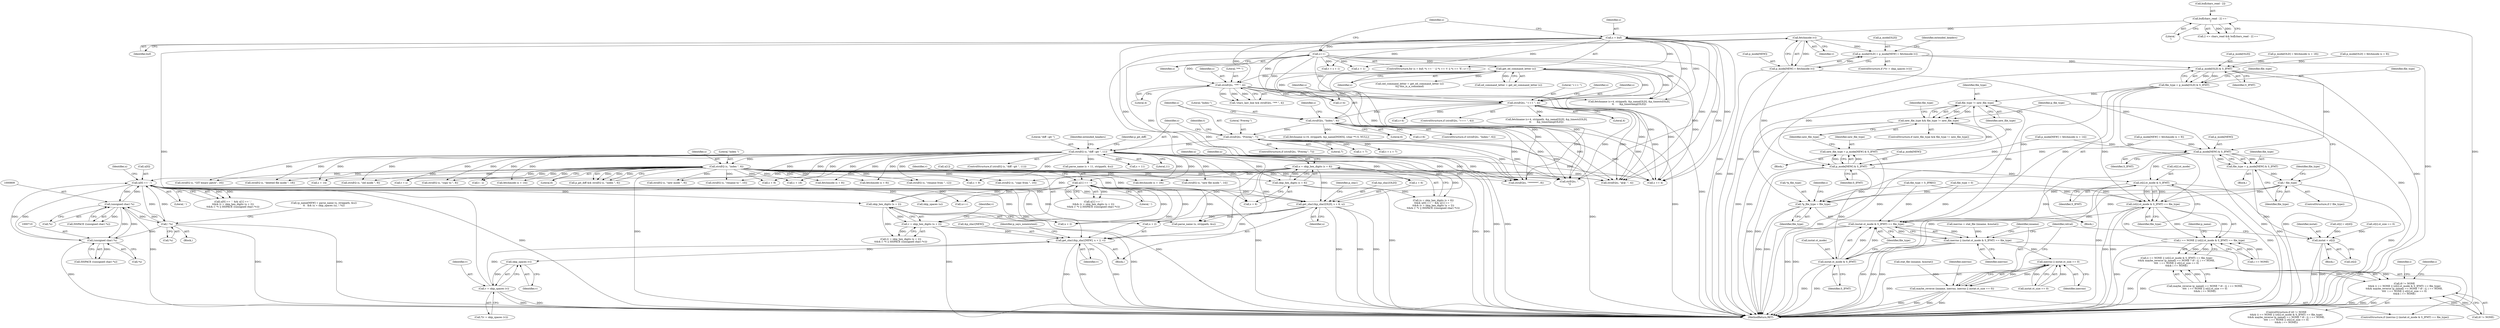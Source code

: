 digraph "0_savannah_f290f48a621867084884bfff87f8093c15195e6a@API" {
"1000951" [label="(Call,fetchmode (v))"];
"1000939" [label="(Call,v = skip_spaces (v))"];
"1000941" [label="(Call,skip_spaces (v))"];
"1000912" [label="(Call,get_sha1(&p_sha1[NEW], u + 2, v))"];
"1000903" [label="(Call,get_sha1(&p_sha1[OLD], s + 6, u))"];
"1000754" [label="(Call,strnEQ (s, \"diff --git \", 11))"];
"1000665" [label="(Call,strnEQ(s, \"Prereq:\", 7))"];
"1000639" [label="(Call,strnEQ(s, \"Index:\", 6))"];
"1000609" [label="(Call,strnEQ(s, \"+++ \", 4))"];
"1000559" [label="(Call,get_ed_command_letter (s))"];
"1000438" [label="(Call,s = buf)"];
"1000430" [label="(Call,buf[chars_read - 2] == '\r')"];
"1000455" [label="(Call,s++)"];
"1000582" [label="(Call,strnEQ(s, \"*** \", 4))"];
"1000859" [label="(Call,strnEQ (s, \"index \", 6))"];
"1000881" [label="(Call,u[1] == '.')"];
"1000868" [label="(Call,u = skip_hex_digits (s + 6))"];
"1000870" [label="(Call,skip_hex_digits (s + 6))"];
"1000875" [label="(Call,u[0] == '.')"];
"1000808" [label="(Call,(unsigned char) *u)"];
"1000709" [label="(Call,(unsigned char) *u)"];
"1000827" [label="(Call,! *u)"];
"1000951" [label="(Call,fetchmode (v))"];
"1000887" [label="(Call,v = skip_hex_digits (u + 2))"];
"1000889" [label="(Call,skip_hex_digits (u + 2))"];
"1000943" [label="(Call,p_mode[OLD] = p_mode[NEW] = fetchmode (v))"];
"1001637" [label="(Call,p_mode[OLD] & S_IFMT)"];
"1001635" [label="(Call,file_type = p_mode[OLD] & S_IFMT)"];
"1001656" [label="(Call,file_type != new_file_type)"];
"1001654" [label="(Call,new_file_type && file_type != new_file_type)"];
"1001677" [label="(Call,*p_file_type = file_type)"];
"1001945" [label="(Call,(st[i].st_mode & S_IFMT) == file_type)"];
"1001941" [label="(Call,i == NONE || (st[i].st_mode & S_IFMT) == file_type)"];
"1001940" [label="(Call,(i == NONE || (st[i].st_mode & S_IFMT) == file_type)\n\t\t&& maybe_reverse (p_name[i == NONE ? i0 : i], i == NONE,\n\t\t\t\t  i == NONE || st[i].st_size == 0)\n\t\t&& i == NONE)"];
"1001936" [label="(Call,i0 != NONE\n\t\t&& (i == NONE || (st[i].st_mode & S_IFMT) == file_type)\n\t\t&& maybe_reverse (p_name[i == NONE ? i0 : i], i == NONE,\n\t\t\t\t  i == NONE || st[i].st_size == 0)\n\t\t&& i == NONE)"];
"1002126" [label="(Call,(instat.st_mode & S_IFMT) == file_type)"];
"1002124" [label="(Call,inerrno || (instat.st_mode & S_IFMT) == file_type)"];
"1002136" [label="(Call,inerrno || instat.st_size == 0)"];
"1002133" [label="(Call,maybe_reverse (inname, inerrno, inerrno || instat.st_size == 0))"];
"1001648" [label="(Call,p_mode[NEW] & S_IFMT)"];
"1001646" [label="(Call,new_file_type = p_mode[NEW] & S_IFMT)"];
"1001946" [label="(Call,st[i].st_mode & S_IFMT)"];
"1002127" [label="(Call,instat.st_mode & S_IFMT)"];
"1002166" [label="(Call,instat = st[i])"];
"1001666" [label="(Call,p_mode[NEW] & S_IFMT)"];
"1001664" [label="(Call,file_type = p_mode[NEW] & S_IFMT)"];
"1001672" [label="(Call,! file_type)"];
"1000947" [label="(Call,p_mode[NEW] = fetchmode (v))"];
"1000871" [label="(Call,s + 6)"];
"1000754" [label="(Call,strnEQ (s, \"diff --git \", 11))"];
"1001663" [label="(Block,)"];
"1001660" [label="(Identifier,file_type)"];
"1001982" [label="(Identifier,i)"];
"1001672" [label="(Call,! file_type)"];
"1000645" [label="(Call,s+6)"];
"1001200" [label="(Call,t - s)"];
"1000913" [label="(Call,&p_sha1[NEW])"];
"1001947" [label="(Call,st[i].st_mode)"];
"1001971" [label="(Call,st[i].st_size == 0)"];
"1000904" [label="(Call,&p_sha1[OLD])"];
"1002166" [label="(Call,instat = st[i])"];
"1001034" [label="(Call,fetchmode (s + 14))"];
"1000641" [label="(Literal,\"Index:\")"];
"1000560" [label="(Identifier,s)"];
"1000989" [label="(Call,fetchmode (s + 9))"];
"1000436" [label="(Literal,'\r')"];
"1000890" [label="(Call,u + 2)"];
"1000857" [label="(Call,p_git_diff && strnEQ (s, \"index \", 6))"];
"1000944" [label="(Call,p_mode[OLD])"];
"1000828" [label="(Call,*u)"];
"1001957" [label="(Identifier,p_name)"];
"1000709" [label="(Call,(unsigned char) *u)"];
"1001050" [label="(Call,strnEQ (s, \"rename from \", 12))"];
"1001643" [label="(Identifier,file_type)"];
"1000556" [label="(Call,(ed_command_letter = get_ed_command_letter (s))\n\t\t|| this_is_a_command)"];
"1001675" [label="(Identifier,file_type)"];
"1001646" [label="(Call,new_file_type = p_mode[NEW] & S_IFMT)"];
"1001118" [label="(Call,strnEQ (s, \"GIT binary patch\", 16))"];
"1000858" [label="(Identifier,p_git_diff)"];
"1002167" [label="(Identifier,instat)"];
"1000444" [label="(Identifier,s)"];
"1000711" [label="(Call,*u)"];
"1000861" [label="(Literal,\"index \")"];
"1000939" [label="(Call,v = skip_spaces (v))"];
"1000583" [label="(Identifier,s)"];
"1000886" [label="(Call,(v = skip_hex_digits (u + 2))\n\t\t&& (! *v || ISSPACE ((unsigned char) *v)))"];
"1001644" [label="(Block,)"];
"1002134" [label="(Identifier,inname)"];
"1002136" [label="(Call,inerrno || instat.st_size == 0)"];
"1001303" [label="(Call,s += 4)"];
"1000753" [label="(ControlStructure,if (strnEQ (s, \"diff --git \", 11)))"];
"1001674" [label="(Call,file_type = S_IFREG)"];
"1000870" [label="(Call,skip_hex_digits (s + 6))"];
"1000877" [label="(Identifier,u)"];
"1001678" [label="(Call,*p_file_type)"];
"1001084" [label="(Call,strnEQ (s, \"copy from \", 10))"];
"1000430" [label="(Call,buf[chars_read - 2] == '\r')"];
"1000902" [label="(Block,)"];
"1001682" [label="(Identifier,i)"];
"1001009" [label="(Call,fetchmode (s + 18))"];
"1000582" [label="(Call,strnEQ(s, \"*** \", 4))"];
"1001652" [label="(Identifier,S_IFMT)"];
"1001635" [label="(Call,file_type = p_mode[OLD] & S_IFMT)"];
"1000456" [label="(Identifier,s)"];
"1001935" [label="(ControlStructure,if (i0 != NONE\n\t\t&& (i == NONE || (st[i].st_mode & S_IFMT) == file_type)\n\t\t&& maybe_reverse (p_name[i == NONE ? i0 : i], i == NONE,\n\t\t\t\t  i == NONE || st[i].st_size == 0)\n\t\t&& i == NONE))"];
"1002138" [label="(Call,instat.st_size == 0)"];
"1001671" [label="(ControlStructure,if (! file_type))"];
"1000584" [label="(Literal,\"*** \")"];
"1001936" [label="(Call,i0 != NONE\n\t\t&& (i == NONE || (st[i].st_mode & S_IFMT) == file_type)\n\t\t&& maybe_reverse (p_name[i == NONE ? i0 : i], i == NONE,\n\t\t\t\t  i == NONE || st[i].st_size == 0)\n\t\t&& i == NONE)"];
"1001679" [label="(Identifier,p_file_type)"];
"1000761" [label="(Identifier,extended_headers)"];
"1000908" [label="(Call,s + 6)"];
"1000951" [label="(Call,fetchmode (v))"];
"1000755" [label="(Identifier,s)"];
"1002132" [label="(Identifier,file_type)"];
"1001649" [label="(Call,p_mode[NEW])"];
"1001946" [label="(Call,st[i].st_mode & S_IFMT)"];
"1000440" [label="(Identifier,buf)"];
"1001658" [label="(Identifier,new_file_type)"];
"1001025" [label="(Call,strnEQ (s, \"new file mode \", 14))"];
"1000912" [label="(Call,get_sha1(&p_sha1[NEW], u + 2, v))"];
"1001101" [label="(Call,strnEQ (s, \"copy to \", 8))"];
"1001246" [label="(Call,strnEQ(s, \"@@ -\", 4))"];
"1002173" [label="(MethodReturn,RET)"];
"1000666" [label="(Identifier,s)"];
"1000614" [label="(Call,fetchname (s+4, strippath, &p_name[OLD], &p_timestr[OLD],\n\t\t       &p_timestamp[OLD]))"];
"1000965" [label="(Call,p_mode[OLD] = fetchmode (s + 9))"];
"1000923" [label="(Identifier,p_says_nonexistent)"];
"1000616" [label="(Identifier,s)"];
"1000937" [label="(ControlStructure,if (*(v = skip_spaces (v))))"];
"1000585" [label="(Literal,4)"];
"1001940" [label="(Call,(i == NONE || (st[i].st_mode & S_IFMT) == file_type)\n\t\t&& maybe_reverse (p_name[i == NONE ? i0 : i], i == NONE,\n\t\t\t\t  i == NONE || st[i].st_size == 0)\n\t\t&& i == NONE)"];
"1001641" [label="(Identifier,S_IFMT)"];
"1000980" [label="(Call,strnEQ (s, \"new mode \", 9))"];
"1000664" [label="(ControlStructure,if (strnEQ(s, \"Prereq:\", 7)))"];
"1000952" [label="(Identifier,v)"];
"1000579" [label="(Call,!stars_last_line && strnEQ(s, \"*** \", 4))"];
"1000920" [label="(Identifier,v)"];
"1001659" [label="(Call,file_type = 0)"];
"1000943" [label="(Call,p_mode[OLD] = p_mode[NEW] = fetchmode (v))"];
"1000557" [label="(Call,ed_command_letter = get_ed_command_letter (s))"];
"1002119" [label="(Call,stat_file (inname, &instat))"];
"1001067" [label="(Call,strnEQ (s, \"rename to \", 10))"];
"1000903" [label="(Call,get_sha1(&p_sha1[OLD], s + 6, u))"];
"1000646" [label="(Identifier,s)"];
"1000860" [label="(Identifier,s)"];
"1000665" [label="(Call,strnEQ(s, \"Prereq:\", 7))"];
"1000587" [label="(Call,fetchname (s+4, strippath, &p_name[OLD], &p_timestr[OLD],\n\t\t       &p_timestamp[OLD]))"];
"1000896" [label="(Identifier,v)"];
"1000881" [label="(Call,u[1] == '.')"];
"1000455" [label="(Call,s++)"];
"1000756" [label="(Literal,\"diff --git \")"];
"1000612" [label="(Literal,4)"];
"1000588" [label="(Call,s+4)"];
"1001637" [label="(Call,p_mode[OLD] & S_IFMT)"];
"1001942" [label="(Call,i == NONE)"];
"1001941" [label="(Call,i == NONE || (st[i].st_mode & S_IFMT) == file_type)"];
"1000875" [label="(Call,u[0] == '.')"];
"1000479" [label="(Call,t = s + 1)"];
"1000862" [label="(Literal,6)"];
"1000808" [label="(Call,(unsigned char) *u)"];
"1000559" [label="(Call,get_ed_command_letter (s))"];
"1001680" [label="(Identifier,file_type)"];
"1002123" [label="(ControlStructure,if (inerrno || (instat.st_mode & S_IFMT) == file_type))"];
"1000885" [label="(Literal,'.')"];
"1001656" [label="(Call,file_type != new_file_type)"];
"1001665" [label="(Identifier,file_type)"];
"1000990" [label="(Call,s + 9)"];
"1000431" [label="(Call,buf[chars_read - 2])"];
"1000911" [label="(Identifier,u)"];
"1000708" [label="(Call,ISSPACE ((unsigned char) *u))"];
"1002128" [label="(Call,instat.st_mode)"];
"1000638" [label="(ControlStructure,if (strnEQ(s, \"Index:\", 6)))"];
"1000610" [label="(Identifier,s)"];
"1001677" [label="(Call,*p_file_type = file_type)"];
"1000810" [label="(Call,*u)"];
"1001673" [label="(Identifier,file_type)"];
"1000668" [label="(Literal,7)"];
"1000426" [label="(Call,2 <= chars_read && buf[chars_read - 2] == '\r')"];
"1001758" [label="(Call,st[i] = st[i0])"];
"1000938" [label="(Call,*(v = skip_spaces (v)))"];
"1000639" [label="(Call,strnEQ(s, \"Index:\", 6))"];
"1001664" [label="(Call,file_type = p_mode[NEW] & S_IFMT)"];
"1002172" [label="(Identifier,retval)"];
"1000640" [label="(Identifier,s)"];
"1000869" [label="(Identifier,u)"];
"1001945" [label="(Call,(st[i].st_mode & S_IFMT) == file_type)"];
"1000985" [label="(Call,p_mode[NEW] = fetchmode (s + 9))"];
"1000868" [label="(Call,u = skip_hex_digits (s + 6))"];
"1001010" [label="(Call,s + 18)"];
"1000915" [label="(Identifier,p_sha1)"];
"1000609" [label="(Call,strnEQ(s, \"+++ \", 4))"];
"1001431" [label="(Call,strnEQ(s, \"********\", 8))"];
"1000888" [label="(Identifier,v)"];
"1002131" [label="(Identifier,S_IFMT)"];
"1000825" [label="(Call,skip_spaces (u))"];
"1000799" [label="(Call,parse_name (s + 11, strippath, &u))"];
"1000887" [label="(Call,v = skip_hex_digits (u + 2))"];
"1000879" [label="(Literal,'.')"];
"1000800" [label="(Call,s + 11)"];
"1000941" [label="(Call,skip_spaces (v))"];
"1000882" [label="(Call,u[1])"];
"1002127" [label="(Call,instat.st_mode & S_IFMT)"];
"1000867" [label="(Call,(u = skip_hex_digits (s + 6))\n\t\t&& u[0] == '.' && u[1] == '.'\n\t\t&& (v = skip_hex_digits (u + 2))\n\t\t&& (! *v || ISSPACE ((unsigned char) *v)))"];
"1002124" [label="(Call,inerrno || (instat.st_mode & S_IFMT) == file_type)"];
"1000673" [label="(Call,s + 7)"];
"1000611" [label="(Literal,\"+++ \")"];
"1000822" [label="(Block,)"];
"1001987" [label="(Identifier,i)"];
"1000667" [label="(Literal,\"Prereq:\")"];
"1000859" [label="(Call,strnEQ (s, \"index \", 6))"];
"1000969" [label="(Call,fetchmode (s + 9))"];
"1000644" [label="(Call,fetchname (s+6, strippath, &p_name[INDEX], (char **) 0, NULL))"];
"1000883" [label="(Identifier,u)"];
"1000812" [label="(Call,(p_name[NEW] = parse_name (u, strippath, &u))\n\t\t   && (u = skip_spaces (u), ! *u))"];
"1000970" [label="(Call,s + 9)"];
"1000439" [label="(Identifier,s)"];
"1001638" [label="(Call,p_mode[OLD])"];
"1000481" [label="(Call,s + 1)"];
"1001005" [label="(Call,p_mode[OLD] = fetchmode (s + 18))"];
"1002117" [label="(Call,inerrno = stat_file (inname, &instat))"];
"1000880" [label="(Call,u[1] == '.'\n\t\t&& (v = skip_hex_digits (u + 2))\n\t\t&& (! *v || ISSPACE ((unsigned char) *v)))"];
"1001657" [label="(Identifier,file_type)"];
"1001667" [label="(Call,p_mode[NEW])"];
"1000757" [label="(Literal,11)"];
"1002149" [label="(Block,)"];
"1000827" [label="(Call,! *u)"];
"1002126" [label="(Call,(instat.st_mode & S_IFMT) == file_type)"];
"1000642" [label="(Literal,6)"];
"1001670" [label="(Identifier,S_IFMT)"];
"1000713" [label="(Call,u++)"];
"1001953" [label="(Identifier,file_type)"];
"1000954" [label="(Identifier,extended_headers)"];
"1002168" [label="(Call,st[i])"];
"1001952" [label="(Identifier,S_IFMT)"];
"1001223" [label="(Call,strEQ(s, \".\n\"))"];
"1001030" [label="(Call,p_mode[NEW] = fetchmode (s + 14))"];
"1000817" [label="(Call,parse_name (u, strippath, &u))"];
"1002135" [label="(Identifier,inerrno)"];
"1000948" [label="(Call,p_mode[NEW])"];
"1002133" [label="(Call,maybe_reverse (inname, inerrno, inerrno || instat.st_size == 0))"];
"1002125" [label="(Identifier,inerrno)"];
"1000807" [label="(Call,ISSPACE ((unsigned char) *u))"];
"1000437" [label="(ControlStructure,for (s = buf; *s == ' ' || *s == '\t' || *s == 'X'; s++))"];
"1000874" [label="(Call,u[0] == '.' && u[1] == '.'\n\t\t&& (v = skip_hex_digits (u + 2))\n\t\t&& (! *v || ISSPACE ((unsigned char) *v)))"];
"1001000" [label="(Call,strnEQ (s, \"deleted file mode \", 18))"];
"1000917" [label="(Call,u + 2)"];
"1001035" [label="(Call,s + 14)"];
"1000615" [label="(Call,s+4)"];
"1001636" [label="(Identifier,file_type)"];
"1001647" [label="(Identifier,new_file_type)"];
"1000608" [label="(ControlStructure,if (strnEQ(s, \"+++ \", 4)))"];
"1000438" [label="(Call,s = buf)"];
"1001653" [label="(ControlStructure,if (new_file_type && file_type != new_file_type))"];
"1002137" [label="(Identifier,inerrno)"];
"1000960" [label="(Call,strnEQ (s, \"old mode \", 9))"];
"1001954" [label="(Call,maybe_reverse (p_name[i == NONE ? i0 : i], i == NONE,\n\t\t\t\t  i == NONE || st[i].st_size == 0)\n\t\t&& i == NONE)"];
"1001655" [label="(Identifier,new_file_type)"];
"1000889" [label="(Call,skip_hex_digits (u + 2))"];
"1001666" [label="(Call,p_mode[NEW] & S_IFMT)"];
"1000129" [label="(Block,)"];
"1000940" [label="(Identifier,v)"];
"1000947" [label="(Call,p_mode[NEW] = fetchmode (v))"];
"1000671" [label="(Call,t = s + 7)"];
"1001648" [label="(Call,p_mode[NEW] & S_IFMT)"];
"1000876" [label="(Call,u[0])"];
"1000942" [label="(Identifier,v)"];
"1001937" [label="(Call,i0 != NONE)"];
"1001136" [label="(Call,t = s)"];
"1001654" [label="(Call,new_file_type && file_type != new_file_type)"];
"1000672" [label="(Identifier,t)"];
"1000951" -> "1000947"  [label="AST: "];
"1000951" -> "1000952"  [label="CFG: "];
"1000952" -> "1000951"  [label="AST: "];
"1000947" -> "1000951"  [label="CFG: "];
"1000951" -> "1002173"  [label="DDG: "];
"1000951" -> "1000912"  [label="DDG: "];
"1000951" -> "1000943"  [label="DDG: "];
"1000951" -> "1000947"  [label="DDG: "];
"1000939" -> "1000951"  [label="DDG: "];
"1000939" -> "1000938"  [label="AST: "];
"1000939" -> "1000941"  [label="CFG: "];
"1000940" -> "1000939"  [label="AST: "];
"1000941" -> "1000939"  [label="AST: "];
"1000938" -> "1000939"  [label="CFG: "];
"1000939" -> "1002173"  [label="DDG: "];
"1000939" -> "1002173"  [label="DDG: "];
"1000939" -> "1000912"  [label="DDG: "];
"1000941" -> "1000939"  [label="DDG: "];
"1000941" -> "1000942"  [label="CFG: "];
"1000942" -> "1000941"  [label="AST: "];
"1000912" -> "1000941"  [label="DDG: "];
"1000912" -> "1000902"  [label="AST: "];
"1000912" -> "1000920"  [label="CFG: "];
"1000913" -> "1000912"  [label="AST: "];
"1000917" -> "1000912"  [label="AST: "];
"1000920" -> "1000912"  [label="AST: "];
"1000923" -> "1000912"  [label="CFG: "];
"1000912" -> "1002173"  [label="DDG: "];
"1000912" -> "1002173"  [label="DDG: "];
"1000912" -> "1002173"  [label="DDG: "];
"1000903" -> "1000912"  [label="DDG: "];
"1000881" -> "1000912"  [label="DDG: "];
"1000875" -> "1000912"  [label="DDG: "];
"1000887" -> "1000912"  [label="DDG: "];
"1000903" -> "1000902"  [label="AST: "];
"1000903" -> "1000911"  [label="CFG: "];
"1000904" -> "1000903"  [label="AST: "];
"1000908" -> "1000903"  [label="AST: "];
"1000911" -> "1000903"  [label="AST: "];
"1000915" -> "1000903"  [label="CFG: "];
"1000903" -> "1002173"  [label="DDG: "];
"1000903" -> "1002173"  [label="DDG: "];
"1000903" -> "1002173"  [label="DDG: "];
"1000903" -> "1000817"  [label="DDG: "];
"1000754" -> "1000903"  [label="DDG: "];
"1000859" -> "1000903"  [label="DDG: "];
"1000881" -> "1000903"  [label="DDG: "];
"1000875" -> "1000903"  [label="DDG: "];
"1000868" -> "1000903"  [label="DDG: "];
"1000903" -> "1000917"  [label="DDG: "];
"1000754" -> "1000753"  [label="AST: "];
"1000754" -> "1000757"  [label="CFG: "];
"1000755" -> "1000754"  [label="AST: "];
"1000756" -> "1000754"  [label="AST: "];
"1000757" -> "1000754"  [label="AST: "];
"1000761" -> "1000754"  [label="CFG: "];
"1000858" -> "1000754"  [label="CFG: "];
"1000754" -> "1002173"  [label="DDG: "];
"1000754" -> "1002173"  [label="DDG: "];
"1000665" -> "1000754"  [label="DDG: "];
"1000754" -> "1000799"  [label="DDG: "];
"1000754" -> "1000800"  [label="DDG: "];
"1000754" -> "1000859"  [label="DDG: "];
"1000754" -> "1000870"  [label="DDG: "];
"1000754" -> "1000871"  [label="DDG: "];
"1000754" -> "1000908"  [label="DDG: "];
"1000754" -> "1000960"  [label="DDG: "];
"1000754" -> "1000969"  [label="DDG: "];
"1000754" -> "1000970"  [label="DDG: "];
"1000754" -> "1000980"  [label="DDG: "];
"1000754" -> "1000989"  [label="DDG: "];
"1000754" -> "1000990"  [label="DDG: "];
"1000754" -> "1001000"  [label="DDG: "];
"1000754" -> "1001009"  [label="DDG: "];
"1000754" -> "1001010"  [label="DDG: "];
"1000754" -> "1001025"  [label="DDG: "];
"1000754" -> "1001034"  [label="DDG: "];
"1000754" -> "1001035"  [label="DDG: "];
"1000754" -> "1001050"  [label="DDG: "];
"1000754" -> "1001067"  [label="DDG: "];
"1000754" -> "1001084"  [label="DDG: "];
"1000754" -> "1001101"  [label="DDG: "];
"1000754" -> "1001118"  [label="DDG: "];
"1000754" -> "1001136"  [label="DDG: "];
"1000754" -> "1001200"  [label="DDG: "];
"1000754" -> "1001223"  [label="DDG: "];
"1000754" -> "1001246"  [label="DDG: "];
"1000754" -> "1001303"  [label="DDG: "];
"1000754" -> "1001431"  [label="DDG: "];
"1000665" -> "1000664"  [label="AST: "];
"1000665" -> "1000668"  [label="CFG: "];
"1000666" -> "1000665"  [label="AST: "];
"1000667" -> "1000665"  [label="AST: "];
"1000668" -> "1000665"  [label="AST: "];
"1000672" -> "1000665"  [label="CFG: "];
"1000755" -> "1000665"  [label="CFG: "];
"1000665" -> "1002173"  [label="DDG: "];
"1000639" -> "1000665"  [label="DDG: "];
"1000665" -> "1000671"  [label="DDG: "];
"1000665" -> "1000673"  [label="DDG: "];
"1000665" -> "1001223"  [label="DDG: "];
"1000665" -> "1001246"  [label="DDG: "];
"1000665" -> "1001303"  [label="DDG: "];
"1000665" -> "1001431"  [label="DDG: "];
"1000639" -> "1000638"  [label="AST: "];
"1000639" -> "1000642"  [label="CFG: "];
"1000640" -> "1000639"  [label="AST: "];
"1000641" -> "1000639"  [label="AST: "];
"1000642" -> "1000639"  [label="AST: "];
"1000646" -> "1000639"  [label="CFG: "];
"1000666" -> "1000639"  [label="CFG: "];
"1000639" -> "1002173"  [label="DDG: "];
"1000609" -> "1000639"  [label="DDG: "];
"1000639" -> "1000644"  [label="DDG: "];
"1000639" -> "1000645"  [label="DDG: "];
"1000639" -> "1001223"  [label="DDG: "];
"1000639" -> "1001246"  [label="DDG: "];
"1000639" -> "1001303"  [label="DDG: "];
"1000639" -> "1001431"  [label="DDG: "];
"1000609" -> "1000608"  [label="AST: "];
"1000609" -> "1000612"  [label="CFG: "];
"1000610" -> "1000609"  [label="AST: "];
"1000611" -> "1000609"  [label="AST: "];
"1000612" -> "1000609"  [label="AST: "];
"1000616" -> "1000609"  [label="CFG: "];
"1000640" -> "1000609"  [label="CFG: "];
"1000609" -> "1002173"  [label="DDG: "];
"1000559" -> "1000609"  [label="DDG: "];
"1000582" -> "1000609"  [label="DDG: "];
"1000438" -> "1000609"  [label="DDG: "];
"1000455" -> "1000609"  [label="DDG: "];
"1000609" -> "1000614"  [label="DDG: "];
"1000609" -> "1000615"  [label="DDG: "];
"1000609" -> "1001223"  [label="DDG: "];
"1000609" -> "1001246"  [label="DDG: "];
"1000609" -> "1001303"  [label="DDG: "];
"1000609" -> "1001431"  [label="DDG: "];
"1000559" -> "1000557"  [label="AST: "];
"1000559" -> "1000560"  [label="CFG: "];
"1000560" -> "1000559"  [label="AST: "];
"1000557" -> "1000559"  [label="CFG: "];
"1000559" -> "1000556"  [label="DDG: "];
"1000559" -> "1000557"  [label="DDG: "];
"1000438" -> "1000559"  [label="DDG: "];
"1000455" -> "1000559"  [label="DDG: "];
"1000559" -> "1000582"  [label="DDG: "];
"1000559" -> "1000587"  [label="DDG: "];
"1000559" -> "1000588"  [label="DDG: "];
"1000559" -> "1001223"  [label="DDG: "];
"1000559" -> "1001246"  [label="DDG: "];
"1000559" -> "1001303"  [label="DDG: "];
"1000559" -> "1001431"  [label="DDG: "];
"1000438" -> "1000437"  [label="AST: "];
"1000438" -> "1000440"  [label="CFG: "];
"1000439" -> "1000438"  [label="AST: "];
"1000440" -> "1000438"  [label="AST: "];
"1000444" -> "1000438"  [label="CFG: "];
"1000438" -> "1002173"  [label="DDG: "];
"1000430" -> "1000438"  [label="DDG: "];
"1000438" -> "1000455"  [label="DDG: "];
"1000438" -> "1000479"  [label="DDG: "];
"1000438" -> "1000481"  [label="DDG: "];
"1000438" -> "1000582"  [label="DDG: "];
"1000438" -> "1000587"  [label="DDG: "];
"1000438" -> "1000588"  [label="DDG: "];
"1000438" -> "1001223"  [label="DDG: "];
"1000438" -> "1001246"  [label="DDG: "];
"1000438" -> "1001303"  [label="DDG: "];
"1000438" -> "1001431"  [label="DDG: "];
"1000430" -> "1000426"  [label="AST: "];
"1000430" -> "1000436"  [label="CFG: "];
"1000431" -> "1000430"  [label="AST: "];
"1000436" -> "1000430"  [label="AST: "];
"1000426" -> "1000430"  [label="CFG: "];
"1000430" -> "1002173"  [label="DDG: "];
"1000430" -> "1000426"  [label="DDG: "];
"1000430" -> "1000426"  [label="DDG: "];
"1000455" -> "1000437"  [label="AST: "];
"1000455" -> "1000456"  [label="CFG: "];
"1000456" -> "1000455"  [label="AST: "];
"1000444" -> "1000455"  [label="CFG: "];
"1000455" -> "1000479"  [label="DDG: "];
"1000455" -> "1000481"  [label="DDG: "];
"1000455" -> "1000582"  [label="DDG: "];
"1000455" -> "1000587"  [label="DDG: "];
"1000455" -> "1000588"  [label="DDG: "];
"1000455" -> "1001223"  [label="DDG: "];
"1000455" -> "1001246"  [label="DDG: "];
"1000455" -> "1001303"  [label="DDG: "];
"1000455" -> "1001431"  [label="DDG: "];
"1000582" -> "1000579"  [label="AST: "];
"1000582" -> "1000585"  [label="CFG: "];
"1000583" -> "1000582"  [label="AST: "];
"1000584" -> "1000582"  [label="AST: "];
"1000585" -> "1000582"  [label="AST: "];
"1000579" -> "1000582"  [label="CFG: "];
"1000582" -> "1000579"  [label="DDG: "];
"1000582" -> "1000579"  [label="DDG: "];
"1000582" -> "1000579"  [label="DDG: "];
"1000582" -> "1000587"  [label="DDG: "];
"1000582" -> "1000588"  [label="DDG: "];
"1000582" -> "1001223"  [label="DDG: "];
"1000582" -> "1001246"  [label="DDG: "];
"1000582" -> "1001303"  [label="DDG: "];
"1000582" -> "1001431"  [label="DDG: "];
"1000859" -> "1000857"  [label="AST: "];
"1000859" -> "1000862"  [label="CFG: "];
"1000860" -> "1000859"  [label="AST: "];
"1000861" -> "1000859"  [label="AST: "];
"1000862" -> "1000859"  [label="AST: "];
"1000857" -> "1000859"  [label="CFG: "];
"1000859" -> "1002173"  [label="DDG: "];
"1000859" -> "1000857"  [label="DDG: "];
"1000859" -> "1000857"  [label="DDG: "];
"1000859" -> "1000857"  [label="DDG: "];
"1000859" -> "1000870"  [label="DDG: "];
"1000859" -> "1000871"  [label="DDG: "];
"1000859" -> "1000908"  [label="DDG: "];
"1000859" -> "1000960"  [label="DDG: "];
"1000859" -> "1000969"  [label="DDG: "];
"1000859" -> "1000970"  [label="DDG: "];
"1000859" -> "1000980"  [label="DDG: "];
"1000859" -> "1000989"  [label="DDG: "];
"1000859" -> "1000990"  [label="DDG: "];
"1000859" -> "1001000"  [label="DDG: "];
"1000859" -> "1001009"  [label="DDG: "];
"1000859" -> "1001010"  [label="DDG: "];
"1000859" -> "1001025"  [label="DDG: "];
"1000859" -> "1001034"  [label="DDG: "];
"1000859" -> "1001035"  [label="DDG: "];
"1000859" -> "1001050"  [label="DDG: "];
"1000859" -> "1001067"  [label="DDG: "];
"1000859" -> "1001084"  [label="DDG: "];
"1000859" -> "1001101"  [label="DDG: "];
"1000859" -> "1001118"  [label="DDG: "];
"1000859" -> "1001136"  [label="DDG: "];
"1000859" -> "1001200"  [label="DDG: "];
"1000859" -> "1001223"  [label="DDG: "];
"1000859" -> "1001246"  [label="DDG: "];
"1000859" -> "1001303"  [label="DDG: "];
"1000859" -> "1001431"  [label="DDG: "];
"1000881" -> "1000880"  [label="AST: "];
"1000881" -> "1000885"  [label="CFG: "];
"1000882" -> "1000881"  [label="AST: "];
"1000885" -> "1000881"  [label="AST: "];
"1000888" -> "1000881"  [label="CFG: "];
"1000880" -> "1000881"  [label="CFG: "];
"1000881" -> "1002173"  [label="DDG: "];
"1000881" -> "1000713"  [label="DDG: "];
"1000881" -> "1000817"  [label="DDG: "];
"1000881" -> "1000825"  [label="DDG: "];
"1000881" -> "1000880"  [label="DDG: "];
"1000881" -> "1000880"  [label="DDG: "];
"1000868" -> "1000881"  [label="DDG: "];
"1000881" -> "1000889"  [label="DDG: "];
"1000881" -> "1000890"  [label="DDG: "];
"1000881" -> "1000917"  [label="DDG: "];
"1000868" -> "1000867"  [label="AST: "];
"1000868" -> "1000870"  [label="CFG: "];
"1000869" -> "1000868"  [label="AST: "];
"1000870" -> "1000868"  [label="AST: "];
"1000877" -> "1000868"  [label="CFG: "];
"1000867" -> "1000868"  [label="CFG: "];
"1000868" -> "1002173"  [label="DDG: "];
"1000868" -> "1002173"  [label="DDG: "];
"1000868" -> "1000817"  [label="DDG: "];
"1000868" -> "1000867"  [label="DDG: "];
"1000870" -> "1000868"  [label="DDG: "];
"1000868" -> "1000875"  [label="DDG: "];
"1000868" -> "1000889"  [label="DDG: "];
"1000868" -> "1000890"  [label="DDG: "];
"1000870" -> "1000871"  [label="CFG: "];
"1000871" -> "1000870"  [label="AST: "];
"1000870" -> "1002173"  [label="DDG: "];
"1000870" -> "1000867"  [label="DDG: "];
"1000875" -> "1000874"  [label="AST: "];
"1000875" -> "1000879"  [label="CFG: "];
"1000876" -> "1000875"  [label="AST: "];
"1000879" -> "1000875"  [label="AST: "];
"1000883" -> "1000875"  [label="CFG: "];
"1000874" -> "1000875"  [label="CFG: "];
"1000875" -> "1002173"  [label="DDG: "];
"1000875" -> "1000709"  [label="DDG: "];
"1000875" -> "1000713"  [label="DDG: "];
"1000875" -> "1000808"  [label="DDG: "];
"1000875" -> "1000817"  [label="DDG: "];
"1000875" -> "1000825"  [label="DDG: "];
"1000875" -> "1000827"  [label="DDG: "];
"1000875" -> "1000874"  [label="DDG: "];
"1000875" -> "1000874"  [label="DDG: "];
"1000808" -> "1000875"  [label="DDG: "];
"1000709" -> "1000875"  [label="DDG: "];
"1000827" -> "1000875"  [label="DDG: "];
"1000875" -> "1000889"  [label="DDG: "];
"1000875" -> "1000890"  [label="DDG: "];
"1000875" -> "1000917"  [label="DDG: "];
"1000808" -> "1000807"  [label="AST: "];
"1000808" -> "1000810"  [label="CFG: "];
"1000809" -> "1000808"  [label="AST: "];
"1000810" -> "1000808"  [label="AST: "];
"1000807" -> "1000808"  [label="CFG: "];
"1000808" -> "1002173"  [label="DDG: "];
"1000808" -> "1000709"  [label="DDG: "];
"1000808" -> "1000807"  [label="DDG: "];
"1000709" -> "1000808"  [label="DDG: "];
"1000827" -> "1000808"  [label="DDG: "];
"1000808" -> "1000827"  [label="DDG: "];
"1000709" -> "1000708"  [label="AST: "];
"1000709" -> "1000711"  [label="CFG: "];
"1000710" -> "1000709"  [label="AST: "];
"1000711" -> "1000709"  [label="AST: "];
"1000708" -> "1000709"  [label="CFG: "];
"1000709" -> "1002173"  [label="DDG: "];
"1000709" -> "1000708"  [label="DDG: "];
"1000827" -> "1000709"  [label="DDG: "];
"1000827" -> "1000822"  [label="AST: "];
"1000827" -> "1000828"  [label="CFG: "];
"1000828" -> "1000827"  [label="AST: "];
"1000812" -> "1000827"  [label="CFG: "];
"1000827" -> "1002173"  [label="DDG: "];
"1000827" -> "1002173"  [label="DDG: "];
"1000887" -> "1000886"  [label="AST: "];
"1000887" -> "1000889"  [label="CFG: "];
"1000888" -> "1000887"  [label="AST: "];
"1000889" -> "1000887"  [label="AST: "];
"1000896" -> "1000887"  [label="CFG: "];
"1000886" -> "1000887"  [label="CFG: "];
"1000887" -> "1002173"  [label="DDG: "];
"1000887" -> "1002173"  [label="DDG: "];
"1000887" -> "1000886"  [label="DDG: "];
"1000889" -> "1000887"  [label="DDG: "];
"1000889" -> "1000890"  [label="CFG: "];
"1000890" -> "1000889"  [label="AST: "];
"1000889" -> "1002173"  [label="DDG: "];
"1000889" -> "1000886"  [label="DDG: "];
"1000943" -> "1000937"  [label="AST: "];
"1000943" -> "1000947"  [label="CFG: "];
"1000944" -> "1000943"  [label="AST: "];
"1000947" -> "1000943"  [label="AST: "];
"1000954" -> "1000943"  [label="CFG: "];
"1000943" -> "1002173"  [label="DDG: "];
"1000947" -> "1000943"  [label="DDG: "];
"1000943" -> "1001637"  [label="DDG: "];
"1001637" -> "1001635"  [label="AST: "];
"1001637" -> "1001641"  [label="CFG: "];
"1001638" -> "1001637"  [label="AST: "];
"1001641" -> "1001637"  [label="AST: "];
"1001635" -> "1001637"  [label="CFG: "];
"1001637" -> "1002173"  [label="DDG: "];
"1001637" -> "1001635"  [label="DDG: "];
"1001637" -> "1001635"  [label="DDG: "];
"1000965" -> "1001637"  [label="DDG: "];
"1001005" -> "1001637"  [label="DDG: "];
"1001637" -> "1001648"  [label="DDG: "];
"1001637" -> "1001666"  [label="DDG: "];
"1001635" -> "1000129"  [label="AST: "];
"1001636" -> "1001635"  [label="AST: "];
"1001643" -> "1001635"  [label="CFG: "];
"1001635" -> "1002173"  [label="DDG: "];
"1001635" -> "1001656"  [label="DDG: "];
"1001635" -> "1001677"  [label="DDG: "];
"1001635" -> "1001945"  [label="DDG: "];
"1001635" -> "1002126"  [label="DDG: "];
"1001656" -> "1001654"  [label="AST: "];
"1001656" -> "1001658"  [label="CFG: "];
"1001657" -> "1001656"  [label="AST: "];
"1001658" -> "1001656"  [label="AST: "];
"1001654" -> "1001656"  [label="CFG: "];
"1001656" -> "1001654"  [label="DDG: "];
"1001656" -> "1001654"  [label="DDG: "];
"1001646" -> "1001656"  [label="DDG: "];
"1001656" -> "1001677"  [label="DDG: "];
"1001656" -> "1001945"  [label="DDG: "];
"1001656" -> "1002126"  [label="DDG: "];
"1001654" -> "1001653"  [label="AST: "];
"1001654" -> "1001655"  [label="CFG: "];
"1001655" -> "1001654"  [label="AST: "];
"1001660" -> "1001654"  [label="CFG: "];
"1001679" -> "1001654"  [label="CFG: "];
"1001654" -> "1002173"  [label="DDG: "];
"1001654" -> "1002173"  [label="DDG: "];
"1001654" -> "1002173"  [label="DDG: "];
"1001646" -> "1001654"  [label="DDG: "];
"1001677" -> "1000129"  [label="AST: "];
"1001677" -> "1001680"  [label="CFG: "];
"1001678" -> "1001677"  [label="AST: "];
"1001680" -> "1001677"  [label="AST: "];
"1001682" -> "1001677"  [label="CFG: "];
"1001677" -> "1002173"  [label="DDG: "];
"1001677" -> "1002173"  [label="DDG: "];
"1001659" -> "1001677"  [label="DDG: "];
"1001672" -> "1001677"  [label="DDG: "];
"1001674" -> "1001677"  [label="DDG: "];
"1001945" -> "1001941"  [label="AST: "];
"1001945" -> "1001953"  [label="CFG: "];
"1001946" -> "1001945"  [label="AST: "];
"1001953" -> "1001945"  [label="AST: "];
"1001941" -> "1001945"  [label="CFG: "];
"1001945" -> "1002173"  [label="DDG: "];
"1001945" -> "1002173"  [label="DDG: "];
"1001945" -> "1001941"  [label="DDG: "];
"1001945" -> "1001941"  [label="DDG: "];
"1001946" -> "1001945"  [label="DDG: "];
"1001946" -> "1001945"  [label="DDG: "];
"1001659" -> "1001945"  [label="DDG: "];
"1001672" -> "1001945"  [label="DDG: "];
"1001674" -> "1001945"  [label="DDG: "];
"1001945" -> "1002126"  [label="DDG: "];
"1001941" -> "1001940"  [label="AST: "];
"1001941" -> "1001942"  [label="CFG: "];
"1001942" -> "1001941"  [label="AST: "];
"1001957" -> "1001941"  [label="CFG: "];
"1001940" -> "1001941"  [label="CFG: "];
"1001941" -> "1002173"  [label="DDG: "];
"1001941" -> "1001940"  [label="DDG: "];
"1001941" -> "1001940"  [label="DDG: "];
"1001942" -> "1001941"  [label="DDG: "];
"1001942" -> "1001941"  [label="DDG: "];
"1001940" -> "1001936"  [label="AST: "];
"1001940" -> "1001954"  [label="CFG: "];
"1001954" -> "1001940"  [label="AST: "];
"1001936" -> "1001940"  [label="CFG: "];
"1001940" -> "1002173"  [label="DDG: "];
"1001940" -> "1002173"  [label="DDG: "];
"1001940" -> "1001936"  [label="DDG: "];
"1001940" -> "1001936"  [label="DDG: "];
"1001954" -> "1001940"  [label="DDG: "];
"1001954" -> "1001940"  [label="DDG: "];
"1001936" -> "1001935"  [label="AST: "];
"1001936" -> "1001937"  [label="CFG: "];
"1001937" -> "1001936"  [label="AST: "];
"1001982" -> "1001936"  [label="CFG: "];
"1001987" -> "1001936"  [label="CFG: "];
"1001936" -> "1002173"  [label="DDG: "];
"1001936" -> "1002173"  [label="DDG: "];
"1001936" -> "1002173"  [label="DDG: "];
"1001937" -> "1001936"  [label="DDG: "];
"1001937" -> "1001936"  [label="DDG: "];
"1002126" -> "1002124"  [label="AST: "];
"1002126" -> "1002132"  [label="CFG: "];
"1002127" -> "1002126"  [label="AST: "];
"1002132" -> "1002126"  [label="AST: "];
"1002124" -> "1002126"  [label="CFG: "];
"1002126" -> "1002173"  [label="DDG: "];
"1002126" -> "1002173"  [label="DDG: "];
"1002126" -> "1002124"  [label="DDG: "];
"1002126" -> "1002124"  [label="DDG: "];
"1002127" -> "1002126"  [label="DDG: "];
"1002127" -> "1002126"  [label="DDG: "];
"1001659" -> "1002126"  [label="DDG: "];
"1001672" -> "1002126"  [label="DDG: "];
"1001674" -> "1002126"  [label="DDG: "];
"1002124" -> "1002123"  [label="AST: "];
"1002124" -> "1002125"  [label="CFG: "];
"1002125" -> "1002124"  [label="AST: "];
"1002134" -> "1002124"  [label="CFG: "];
"1002172" -> "1002124"  [label="CFG: "];
"1002124" -> "1002173"  [label="DDG: "];
"1002124" -> "1002173"  [label="DDG: "];
"1002124" -> "1002173"  [label="DDG: "];
"1002117" -> "1002124"  [label="DDG: "];
"1002124" -> "1002136"  [label="DDG: "];
"1002136" -> "1002133"  [label="AST: "];
"1002136" -> "1002137"  [label="CFG: "];
"1002136" -> "1002138"  [label="CFG: "];
"1002137" -> "1002136"  [label="AST: "];
"1002138" -> "1002136"  [label="AST: "];
"1002133" -> "1002136"  [label="CFG: "];
"1002136" -> "1002173"  [label="DDG: "];
"1002136" -> "1002133"  [label="DDG: "];
"1002136" -> "1002133"  [label="DDG: "];
"1002138" -> "1002136"  [label="DDG: "];
"1002138" -> "1002136"  [label="DDG: "];
"1002133" -> "1002123"  [label="AST: "];
"1002134" -> "1002133"  [label="AST: "];
"1002135" -> "1002133"  [label="AST: "];
"1002172" -> "1002133"  [label="CFG: "];
"1002133" -> "1002173"  [label="DDG: "];
"1002133" -> "1002173"  [label="DDG: "];
"1002133" -> "1002173"  [label="DDG: "];
"1002133" -> "1002173"  [label="DDG: "];
"1002119" -> "1002133"  [label="DDG: "];
"1001648" -> "1001646"  [label="AST: "];
"1001648" -> "1001652"  [label="CFG: "];
"1001649" -> "1001648"  [label="AST: "];
"1001652" -> "1001648"  [label="AST: "];
"1001646" -> "1001648"  [label="CFG: "];
"1001648" -> "1002173"  [label="DDG: "];
"1001648" -> "1002173"  [label="DDG: "];
"1001648" -> "1001646"  [label="DDG: "];
"1001648" -> "1001646"  [label="DDG: "];
"1000947" -> "1001648"  [label="DDG: "];
"1000985" -> "1001648"  [label="DDG: "];
"1001030" -> "1001648"  [label="DDG: "];
"1001648" -> "1001946"  [label="DDG: "];
"1001648" -> "1002127"  [label="DDG: "];
"1001646" -> "1001644"  [label="AST: "];
"1001647" -> "1001646"  [label="AST: "];
"1001655" -> "1001646"  [label="CFG: "];
"1001646" -> "1002173"  [label="DDG: "];
"1001946" -> "1001952"  [label="CFG: "];
"1001947" -> "1001946"  [label="AST: "];
"1001952" -> "1001946"  [label="AST: "];
"1001953" -> "1001946"  [label="CFG: "];
"1001946" -> "1002173"  [label="DDG: "];
"1001946" -> "1002173"  [label="DDG: "];
"1001666" -> "1001946"  [label="DDG: "];
"1001946" -> "1002127"  [label="DDG: "];
"1001946" -> "1002166"  [label="DDG: "];
"1002127" -> "1002131"  [label="CFG: "];
"1002128" -> "1002127"  [label="AST: "];
"1002131" -> "1002127"  [label="AST: "];
"1002132" -> "1002127"  [label="CFG: "];
"1002127" -> "1002173"  [label="DDG: "];
"1002127" -> "1002173"  [label="DDG: "];
"1001666" -> "1002127"  [label="DDG: "];
"1002166" -> "1002149"  [label="AST: "];
"1002166" -> "1002168"  [label="CFG: "];
"1002167" -> "1002166"  [label="AST: "];
"1002168" -> "1002166"  [label="AST: "];
"1002172" -> "1002166"  [label="CFG: "];
"1002166" -> "1002173"  [label="DDG: "];
"1002166" -> "1002173"  [label="DDG: "];
"1001758" -> "1002166"  [label="DDG: "];
"1001971" -> "1002166"  [label="DDG: "];
"1001666" -> "1001664"  [label="AST: "];
"1001666" -> "1001670"  [label="CFG: "];
"1001667" -> "1001666"  [label="AST: "];
"1001670" -> "1001666"  [label="AST: "];
"1001664" -> "1001666"  [label="CFG: "];
"1001666" -> "1002173"  [label="DDG: "];
"1001666" -> "1002173"  [label="DDG: "];
"1001666" -> "1001664"  [label="DDG: "];
"1001666" -> "1001664"  [label="DDG: "];
"1000947" -> "1001666"  [label="DDG: "];
"1000985" -> "1001666"  [label="DDG: "];
"1001030" -> "1001666"  [label="DDG: "];
"1001664" -> "1001663"  [label="AST: "];
"1001665" -> "1001664"  [label="AST: "];
"1001673" -> "1001664"  [label="CFG: "];
"1001664" -> "1002173"  [label="DDG: "];
"1001664" -> "1001672"  [label="DDG: "];
"1001672" -> "1001671"  [label="AST: "];
"1001672" -> "1001673"  [label="CFG: "];
"1001673" -> "1001672"  [label="AST: "];
"1001675" -> "1001672"  [label="CFG: "];
"1001679" -> "1001672"  [label="CFG: "];
"1001672" -> "1002173"  [label="DDG: "];
"1000948" -> "1000947"  [label="AST: "];
"1000947" -> "1002173"  [label="DDG: "];
"1000947" -> "1002173"  [label="DDG: "];
}
